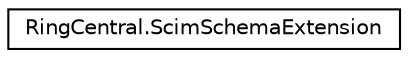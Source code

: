 digraph "Graphical Class Hierarchy"
{
 // LATEX_PDF_SIZE
  edge [fontname="Helvetica",fontsize="10",labelfontname="Helvetica",labelfontsize="10"];
  node [fontname="Helvetica",fontsize="10",shape=record];
  rankdir="LR";
  Node0 [label="RingCentral.ScimSchemaExtension",height=0.2,width=0.4,color="black", fillcolor="white", style="filled",URL="$classRingCentral_1_1ScimSchemaExtension.html",tooltip=" "];
}
